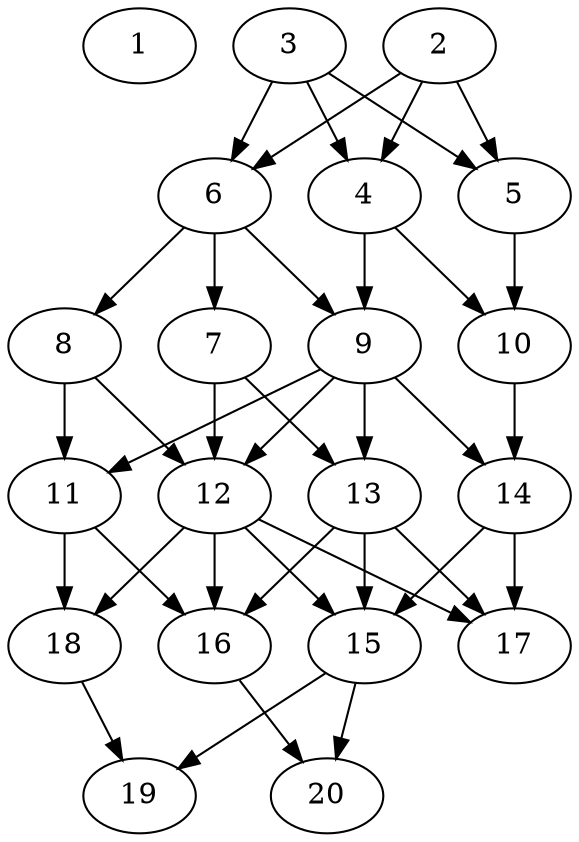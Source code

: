 // DAG automatically generated by daggen at Thu Oct  3 13:58:42 2019
// ./daggen --dot -n 20 --ccr 0.5 --fat 0.5 --regular 0.9 --density 0.7 --mindata 5242880 --maxdata 52428800 
digraph G {
  1 [size="35977216", alpha="0.02", expect_size="17988608"] 
  2 [size="95901696", alpha="0.04", expect_size="47950848"] 
  2 -> 4 [size ="47950848"]
  2 -> 5 [size ="47950848"]
  2 -> 6 [size ="47950848"]
  3 [size="14960640", alpha="0.19", expect_size="7480320"] 
  3 -> 4 [size ="7480320"]
  3 -> 5 [size ="7480320"]
  3 -> 6 [size ="7480320"]
  4 [size="17936384", alpha="0.12", expect_size="8968192"] 
  4 -> 9 [size ="8968192"]
  4 -> 10 [size ="8968192"]
  5 [size="84379648", alpha="0.04", expect_size="42189824"] 
  5 -> 10 [size ="42189824"]
  6 [size="84170752", alpha="0.16", expect_size="42085376"] 
  6 -> 7 [size ="42085376"]
  6 -> 8 [size ="42085376"]
  6 -> 9 [size ="42085376"]
  7 [size="78581760", alpha="0.19", expect_size="39290880"] 
  7 -> 12 [size ="39290880"]
  7 -> 13 [size ="39290880"]
  8 [size="62306304", alpha="0.20", expect_size="31153152"] 
  8 -> 11 [size ="31153152"]
  8 -> 12 [size ="31153152"]
  9 [size="49090560", alpha="0.05", expect_size="24545280"] 
  9 -> 11 [size ="24545280"]
  9 -> 12 [size ="24545280"]
  9 -> 13 [size ="24545280"]
  9 -> 14 [size ="24545280"]
  10 [size="24940544", alpha="0.03", expect_size="12470272"] 
  10 -> 14 [size ="12470272"]
  11 [size="52062208", alpha="0.18", expect_size="26031104"] 
  11 -> 16 [size ="26031104"]
  11 -> 18 [size ="26031104"]
  12 [size="61530112", alpha="0.03", expect_size="30765056"] 
  12 -> 15 [size ="30765056"]
  12 -> 16 [size ="30765056"]
  12 -> 17 [size ="30765056"]
  12 -> 18 [size ="30765056"]
  13 [size="78182400", alpha="0.14", expect_size="39091200"] 
  13 -> 15 [size ="39091200"]
  13 -> 16 [size ="39091200"]
  13 -> 17 [size ="39091200"]
  14 [size="74842112", alpha="0.13", expect_size="37421056"] 
  14 -> 15 [size ="37421056"]
  14 -> 17 [size ="37421056"]
  15 [size="35475456", alpha="0.18", expect_size="17737728"] 
  15 -> 19 [size ="17737728"]
  15 -> 20 [size ="17737728"]
  16 [size="54501376", alpha="0.18", expect_size="27250688"] 
  16 -> 20 [size ="27250688"]
  17 [size="33671168", alpha="0.19", expect_size="16835584"] 
  18 [size="30089216", alpha="0.17", expect_size="15044608"] 
  18 -> 19 [size ="15044608"]
  19 [size="28610560", alpha="0.04", expect_size="14305280"] 
  20 [size="52715520", alpha="0.11", expect_size="26357760"] 
}
